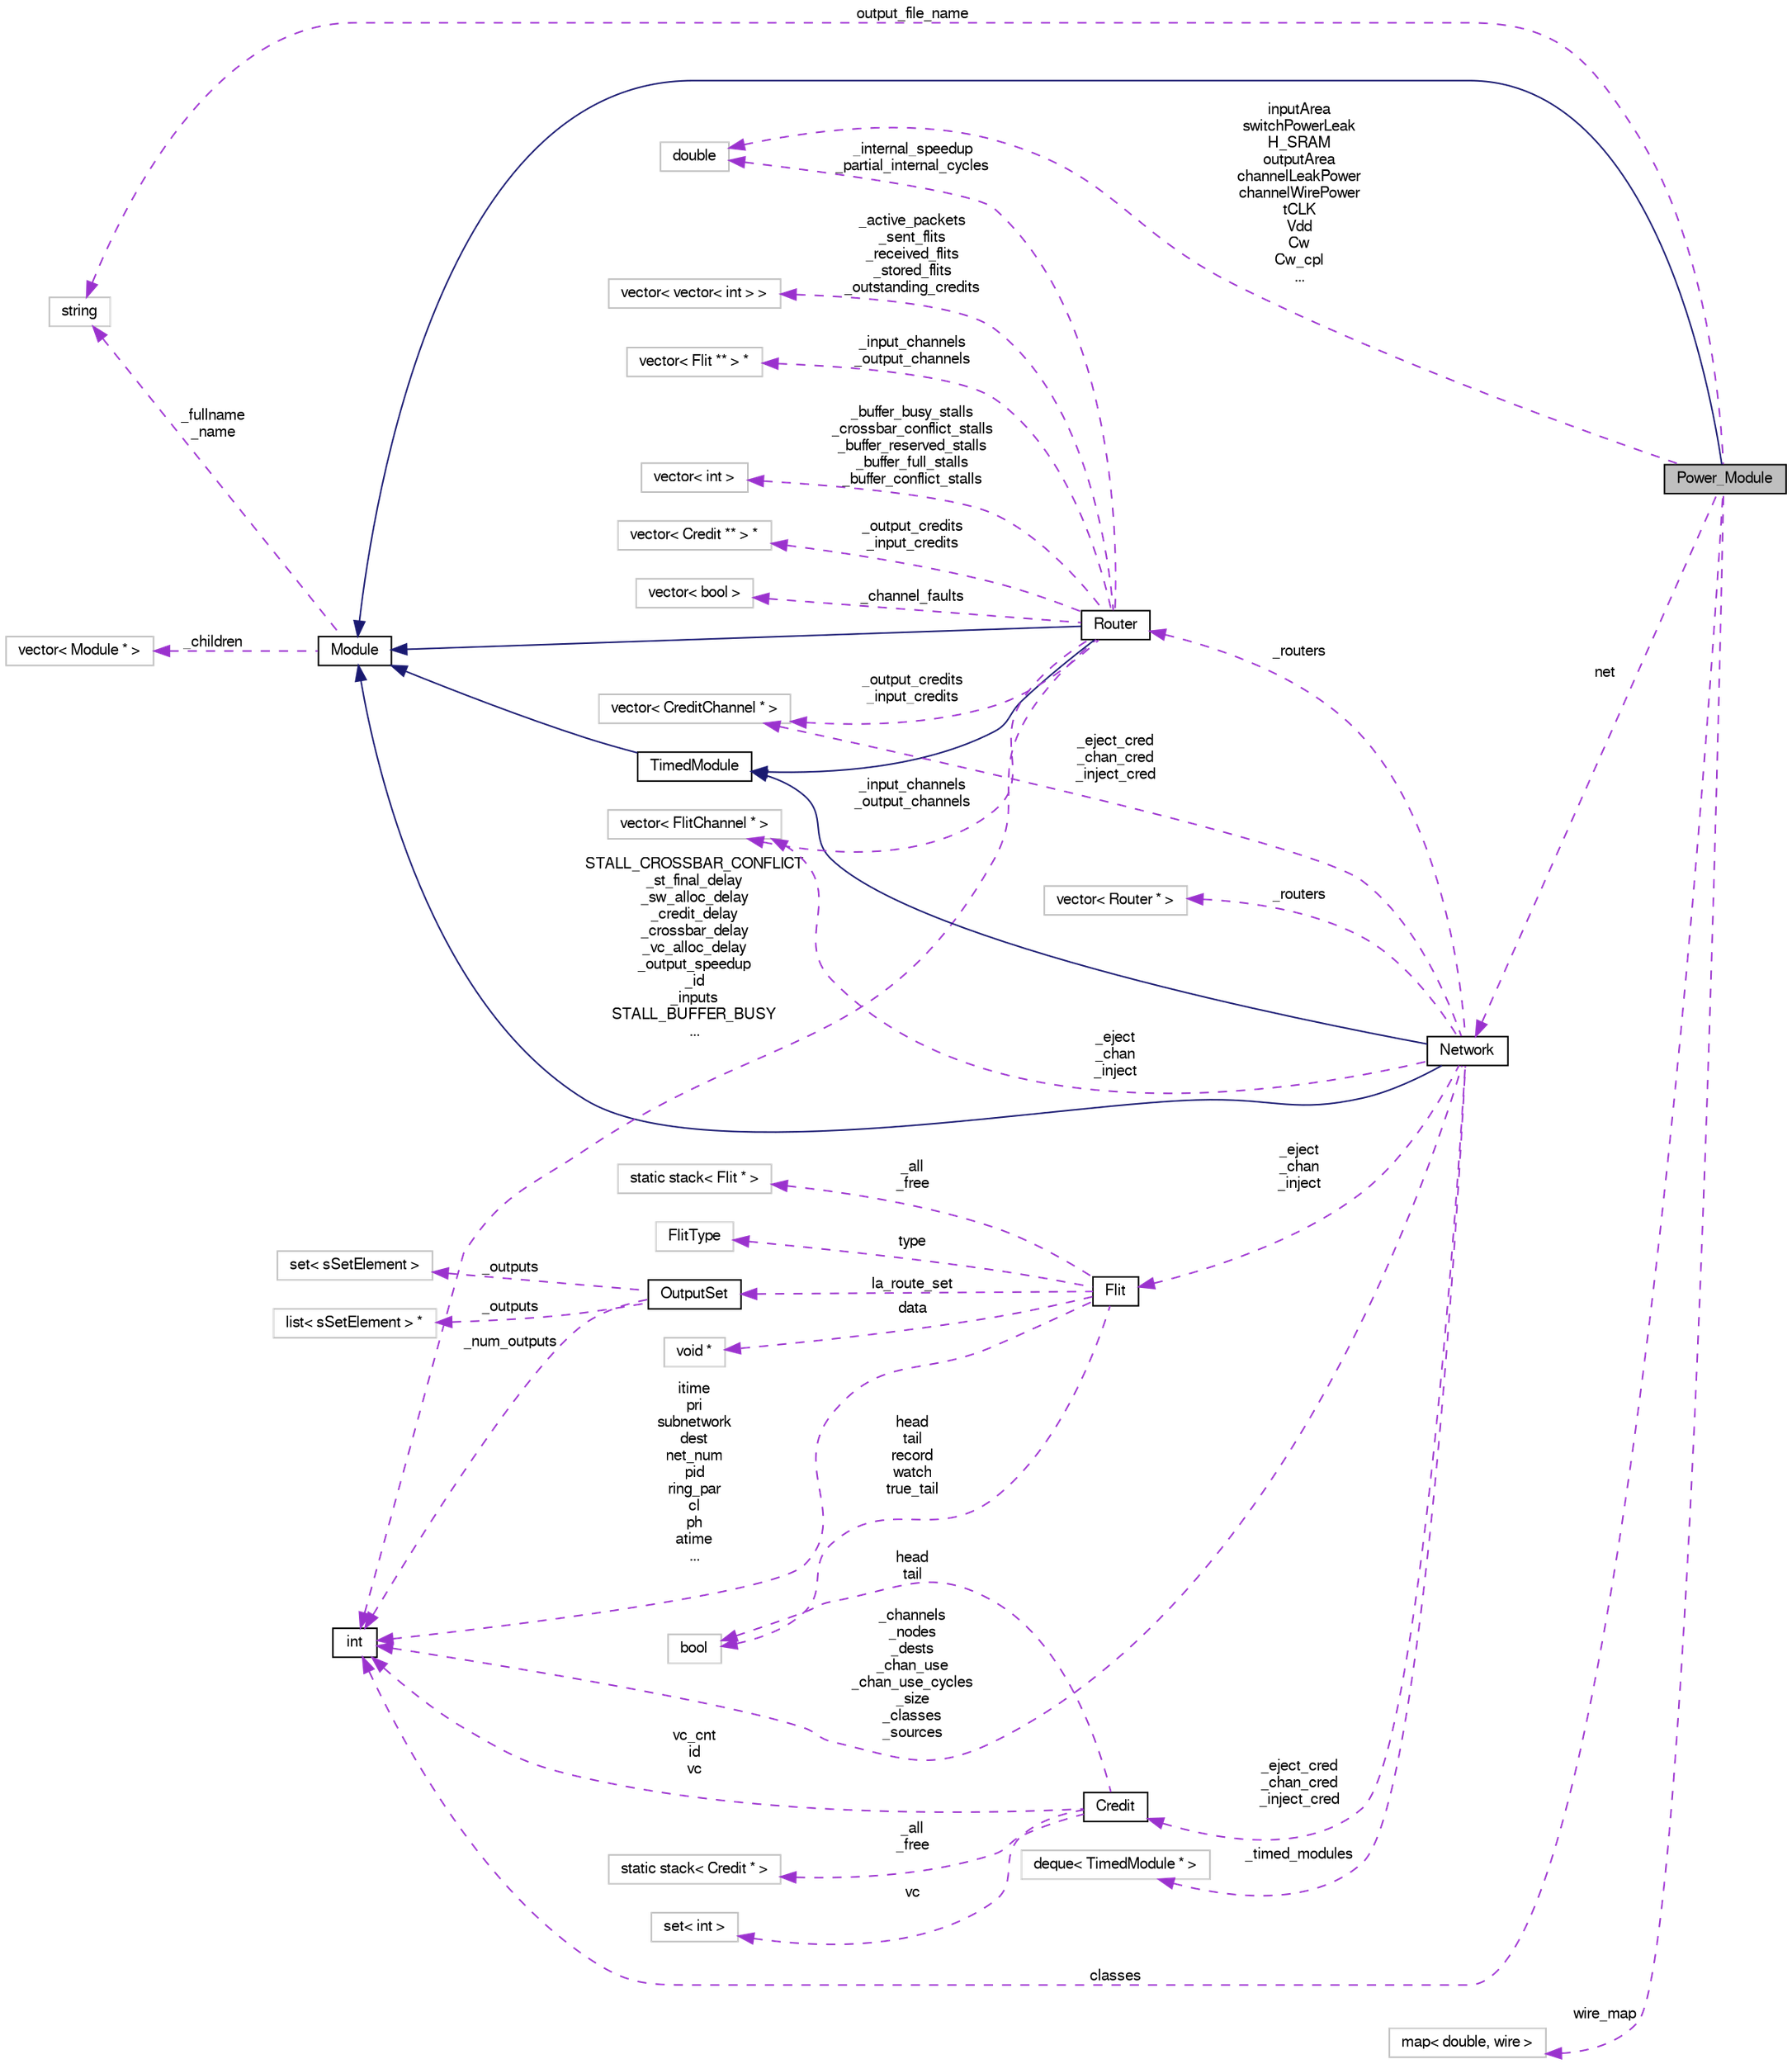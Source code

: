 digraph G
{
  bgcolor="transparent";
  edge [fontname="FreeSans",fontsize="10",labelfontname="FreeSans",labelfontsize="10"];
  node [fontname="FreeSans",fontsize="10",shape=record];
  rankdir=LR;
  Node1 [label="Power_Module",height=0.2,width=0.4,color="black", fillcolor="grey75", style="filled" fontcolor="black"];
  Node2 -> Node1 [dir=back,color="midnightblue",fontsize="10",style="solid",fontname="FreeSans"];
  Node2 [label="Module",height=0.2,width=0.4,color="black",URL="$classModule.html"];
  Node3 -> Node2 [dir=back,color="darkorchid3",fontsize="10",style="dashed",label="_fullname\n_name",fontname="FreeSans"];
  Node3 [label="string",height=0.2,width=0.4,color="grey75"];
  Node4 -> Node2 [dir=back,color="darkorchid3",fontsize="10",style="dashed",label="_children",fontname="FreeSans"];
  Node4 [label="vector\< Module * \>",height=0.2,width=0.4,color="grey75"];
  Node3 -> Node1 [dir=back,color="darkorchid3",fontsize="10",style="dashed",label="output_file_name",fontname="FreeSans"];
  Node5 -> Node1 [dir=back,color="darkorchid3",fontsize="10",style="dashed",label="inputArea\nswitchPowerLeak\nH_SRAM\noutputArea\nchannelLeakPower\nchannelWirePower\ntCLK\nVdd\nCw\nCw_cpl\n...",fontname="FreeSans"];
  Node5 [label="double",height=0.2,width=0.4,color="grey75"];
  Node6 -> Node1 [dir=back,color="darkorchid3",fontsize="10",style="dashed",label="classes",fontname="FreeSans"];
  Node6 [label="int",height=0.2,width=0.4,color="black",URL="$classint.html"];
  Node7 -> Node1 [dir=back,color="darkorchid3",fontsize="10",style="dashed",label="net",fontname="FreeSans"];
  Node7 [label="Network",height=0.2,width=0.4,color="black",URL="$classNetwork.html"];
  Node8 -> Node7 [dir=back,color="midnightblue",fontsize="10",style="solid",fontname="FreeSans"];
  Node8 [label="TimedModule",height=0.2,width=0.4,color="black",URL="$classTimedModule.html"];
  Node2 -> Node8 [dir=back,color="midnightblue",fontsize="10",style="solid",fontname="FreeSans"];
  Node2 -> Node7 [dir=back,color="midnightblue",fontsize="10",style="solid",fontname="FreeSans"];
  Node9 -> Node7 [dir=back,color="darkorchid3",fontsize="10",style="dashed",label="_eject\n_chan\n_inject",fontname="FreeSans"];
  Node9 [label="vector\< FlitChannel * \>",height=0.2,width=0.4,color="grey75"];
  Node10 -> Node7 [dir=back,color="darkorchid3",fontsize="10",style="dashed",label="_timed_modules",fontname="FreeSans"];
  Node10 [label="deque\< TimedModule * \>",height=0.2,width=0.4,color="grey75"];
  Node11 -> Node7 [dir=back,color="darkorchid3",fontsize="10",style="dashed",label="_eject_cred\n_chan_cred\n_inject_cred",fontname="FreeSans"];
  Node11 [label="Credit",height=0.2,width=0.4,color="black",URL="$classCredit.html"];
  Node12 -> Node11 [dir=back,color="darkorchid3",fontsize="10",style="dashed",label="_all\n_free",fontname="FreeSans"];
  Node12 [label="static stack\< Credit * \>",height=0.2,width=0.4,color="grey75"];
  Node13 -> Node11 [dir=back,color="darkorchid3",fontsize="10",style="dashed",label="vc",fontname="FreeSans"];
  Node13 [label="set\< int \>",height=0.2,width=0.4,color="grey75"];
  Node6 -> Node11 [dir=back,color="darkorchid3",fontsize="10",style="dashed",label="vc_cnt\nid\nvc",fontname="FreeSans"];
  Node14 -> Node11 [dir=back,color="darkorchid3",fontsize="10",style="dashed",label="head\ntail",fontname="FreeSans"];
  Node14 [label="bool",height=0.2,width=0.4,color="grey75"];
  Node15 -> Node7 [dir=back,color="darkorchid3",fontsize="10",style="dashed",label="_routers",fontname="FreeSans"];
  Node15 [label="Router",height=0.2,width=0.4,color="black",URL="$classRouter.html"];
  Node8 -> Node15 [dir=back,color="midnightblue",fontsize="10",style="solid",fontname="FreeSans"];
  Node2 -> Node15 [dir=back,color="midnightblue",fontsize="10",style="solid",fontname="FreeSans"];
  Node16 -> Node15 [dir=back,color="darkorchid3",fontsize="10",style="dashed",label="_active_packets\n_sent_flits\n_received_flits\n_stored_flits\n_outstanding_credits",fontname="FreeSans"];
  Node16 [label="vector\< vector\< int \> \>",height=0.2,width=0.4,color="grey75"];
  Node9 -> Node15 [dir=back,color="darkorchid3",fontsize="10",style="dashed",label="_input_channels\n_output_channels",fontname="FreeSans"];
  Node5 -> Node15 [dir=back,color="darkorchid3",fontsize="10",style="dashed",label="_internal_speedup\n_partial_internal_cycles",fontname="FreeSans"];
  Node17 -> Node15 [dir=back,color="darkorchid3",fontsize="10",style="dashed",label="_input_channels\n_output_channels",fontname="FreeSans"];
  Node17 [label="vector\< Flit ** \> *",height=0.2,width=0.4,color="grey75"];
  Node6 -> Node15 [dir=back,color="darkorchid3",fontsize="10",style="dashed",label="STALL_CROSSBAR_CONFLICT\n_st_final_delay\n_sw_alloc_delay\n_credit_delay\n_crossbar_delay\n_vc_alloc_delay\n_output_speedup\n_id\n_inputs\nSTALL_BUFFER_BUSY\n...",fontname="FreeSans"];
  Node18 -> Node15 [dir=back,color="darkorchid3",fontsize="10",style="dashed",label="_buffer_busy_stalls\n_crossbar_conflict_stalls\n_buffer_reserved_stalls\n_buffer_full_stalls\n_buffer_conflict_stalls",fontname="FreeSans"];
  Node18 [label="vector\< int \>",height=0.2,width=0.4,color="grey75"];
  Node19 -> Node15 [dir=back,color="darkorchid3",fontsize="10",style="dashed",label="_output_credits\n_input_credits",fontname="FreeSans"];
  Node19 [label="vector\< CreditChannel * \>",height=0.2,width=0.4,color="grey75"];
  Node20 -> Node15 [dir=back,color="darkorchid3",fontsize="10",style="dashed",label="_output_credits\n_input_credits",fontname="FreeSans"];
  Node20 [label="vector\< Credit ** \> *",height=0.2,width=0.4,color="grey75"];
  Node21 -> Node15 [dir=back,color="darkorchid3",fontsize="10",style="dashed",label="_channel_faults",fontname="FreeSans"];
  Node21 [label="vector\< bool \>",height=0.2,width=0.4,color="grey75"];
  Node22 -> Node7 [dir=back,color="darkorchid3",fontsize="10",style="dashed",label="_routers",fontname="FreeSans"];
  Node22 [label="vector\< Router * \>",height=0.2,width=0.4,color="grey75"];
  Node6 -> Node7 [dir=back,color="darkorchid3",fontsize="10",style="dashed",label="_channels\n_nodes\n_dests\n_chan_use\n_chan_use_cycles\n_size\n_classes\n_sources",fontname="FreeSans"];
  Node19 -> Node7 [dir=back,color="darkorchid3",fontsize="10",style="dashed",label="_eject_cred\n_chan_cred\n_inject_cred",fontname="FreeSans"];
  Node23 -> Node7 [dir=back,color="darkorchid3",fontsize="10",style="dashed",label="_eject\n_chan\n_inject",fontname="FreeSans"];
  Node23 [label="Flit",height=0.2,width=0.4,color="black",URL="$structFlit.html"];
  Node24 -> Node23 [dir=back,color="darkorchid3",fontsize="10",style="dashed",label="_all\n_free",fontname="FreeSans"];
  Node24 [label="static stack\< Flit * \>",height=0.2,width=0.4,color="grey75"];
  Node25 -> Node23 [dir=back,color="darkorchid3",fontsize="10",style="dashed",label="la_route_set",fontname="FreeSans"];
  Node25 [label="OutputSet",height=0.2,width=0.4,color="black",URL="$classOutputSet.html"];
  Node26 -> Node25 [dir=back,color="darkorchid3",fontsize="10",style="dashed",label="_outputs",fontname="FreeSans"];
  Node26 [label="list\< sSetElement \> *",height=0.2,width=0.4,color="grey75"];
  Node6 -> Node25 [dir=back,color="darkorchid3",fontsize="10",style="dashed",label="_num_outputs",fontname="FreeSans"];
  Node27 -> Node25 [dir=back,color="darkorchid3",fontsize="10",style="dashed",label="_outputs",fontname="FreeSans"];
  Node27 [label="set\< sSetElement \>",height=0.2,width=0.4,color="grey75"];
  Node6 -> Node23 [dir=back,color="darkorchid3",fontsize="10",style="dashed",label="itime\npri\nsubnetwork\ndest\nnet_num\npid\nring_par\ncl\nph\natime\n...",fontname="FreeSans"];
  Node14 -> Node23 [dir=back,color="darkorchid3",fontsize="10",style="dashed",label="head\ntail\nrecord\nwatch\ntrue_tail",fontname="FreeSans"];
  Node28 -> Node23 [dir=back,color="darkorchid3",fontsize="10",style="dashed",label="type",fontname="FreeSans"];
  Node28 [label="FlitType",height=0.2,width=0.4,color="grey75"];
  Node29 -> Node23 [dir=back,color="darkorchid3",fontsize="10",style="dashed",label="data",fontname="FreeSans"];
  Node29 [label="void *",height=0.2,width=0.4,color="grey75"];
  Node30 -> Node1 [dir=back,color="darkorchid3",fontsize="10",style="dashed",label="wire_map",fontname="FreeSans"];
  Node30 [label="map\< double, wire \>",height=0.2,width=0.4,color="grey75"];
}
